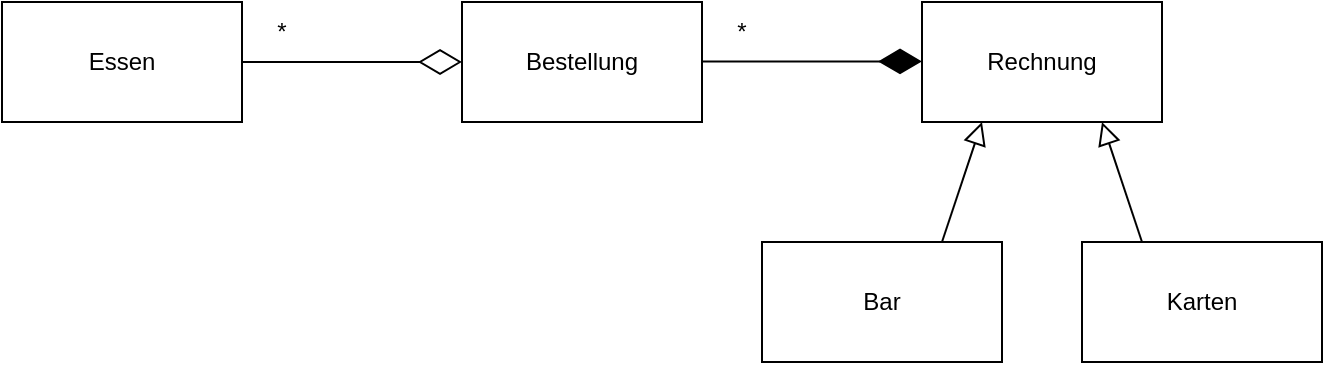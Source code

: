 <mxfile version="21.3.6" type="github">
  <diagram name="Page-1" id="Vxe8pdI84jULSFqn59Dx">
    <mxGraphModel dx="819" dy="434" grid="1" gridSize="10" guides="1" tooltips="1" connect="1" arrows="1" fold="1" page="1" pageScale="1" pageWidth="1169" pageHeight="1654" math="0" shadow="0">
      <root>
        <mxCell id="0" />
        <mxCell id="1" parent="0" />
        <mxCell id="_Nss0T9hq2oYAGGGBNdI-1" value="Bestellung" style="rounded=0;whiteSpace=wrap;html=1;" vertex="1" parent="1">
          <mxGeometry x="390" y="270" width="120" height="60" as="geometry" />
        </mxCell>
        <mxCell id="_Nss0T9hq2oYAGGGBNdI-2" value="Essen" style="rounded=0;whiteSpace=wrap;html=1;" vertex="1" parent="1">
          <mxGeometry x="160" y="270" width="120" height="60" as="geometry" />
        </mxCell>
        <mxCell id="_Nss0T9hq2oYAGGGBNdI-3" value="Rechnung" style="rounded=0;whiteSpace=wrap;html=1;" vertex="1" parent="1">
          <mxGeometry x="620" y="270" width="120" height="60" as="geometry" />
        </mxCell>
        <mxCell id="_Nss0T9hq2oYAGGGBNdI-4" value="" style="endArrow=diamondThin;html=1;rounded=0;entryX=0;entryY=0.5;entryDx=0;entryDy=0;endFill=0;endSize=19;exitX=1;exitY=0.5;exitDx=0;exitDy=0;" edge="1" parent="1" source="_Nss0T9hq2oYAGGGBNdI-2" target="_Nss0T9hq2oYAGGGBNdI-1">
          <mxGeometry width="50" height="50" relative="1" as="geometry">
            <mxPoint x="280" y="300" as="sourcePoint" />
            <mxPoint x="750" y="340" as="targetPoint" />
          </mxGeometry>
        </mxCell>
        <mxCell id="_Nss0T9hq2oYAGGGBNdI-6" value="" style="endArrow=diamondThin;html=1;rounded=0;entryX=0;entryY=0.5;entryDx=0;entryDy=0;endFill=1;endSize=19;exitX=1;exitY=0.5;exitDx=0;exitDy=0;" edge="1" parent="1">
          <mxGeometry width="50" height="50" relative="1" as="geometry">
            <mxPoint x="510" y="299.71" as="sourcePoint" />
            <mxPoint x="620" y="299.71" as="targetPoint" />
          </mxGeometry>
        </mxCell>
        <mxCell id="_Nss0T9hq2oYAGGGBNdI-8" value="Bar" style="rounded=0;whiteSpace=wrap;html=1;" vertex="1" parent="1">
          <mxGeometry x="540" y="390" width="120" height="60" as="geometry" />
        </mxCell>
        <mxCell id="_Nss0T9hq2oYAGGGBNdI-9" value="Karten" style="rounded=0;whiteSpace=wrap;html=1;" vertex="1" parent="1">
          <mxGeometry x="700" y="390" width="120" height="60" as="geometry" />
        </mxCell>
        <mxCell id="_Nss0T9hq2oYAGGGBNdI-10" value="" style="endArrow=block;html=1;rounded=0;entryX=0.25;entryY=1;entryDx=0;entryDy=0;exitX=0.75;exitY=0;exitDx=0;exitDy=0;endFill=0;endSize=9;" edge="1" parent="1" source="_Nss0T9hq2oYAGGGBNdI-8" target="_Nss0T9hq2oYAGGGBNdI-3">
          <mxGeometry width="50" height="50" relative="1" as="geometry">
            <mxPoint x="470" y="390" as="sourcePoint" />
            <mxPoint x="520" y="340" as="targetPoint" />
          </mxGeometry>
        </mxCell>
        <mxCell id="_Nss0T9hq2oYAGGGBNdI-11" value="" style="endArrow=block;html=1;rounded=0;entryX=0.75;entryY=1;entryDx=0;entryDy=0;exitX=0.25;exitY=0;exitDx=0;exitDy=0;endFill=0;endSize=9;" edge="1" parent="1" source="_Nss0T9hq2oYAGGGBNdI-9" target="_Nss0T9hq2oYAGGGBNdI-3">
          <mxGeometry width="50" height="50" relative="1" as="geometry">
            <mxPoint x="640" y="400" as="sourcePoint" />
            <mxPoint x="660" y="340" as="targetPoint" />
          </mxGeometry>
        </mxCell>
        <mxCell id="_Nss0T9hq2oYAGGGBNdI-12" value="*" style="text;html=1;strokeColor=none;fillColor=none;align=center;verticalAlign=middle;whiteSpace=wrap;rounded=0;" vertex="1" parent="1">
          <mxGeometry x="270" y="270" width="60" height="30" as="geometry" />
        </mxCell>
        <mxCell id="_Nss0T9hq2oYAGGGBNdI-13" value="*" style="text;html=1;strokeColor=none;fillColor=none;align=center;verticalAlign=middle;whiteSpace=wrap;rounded=0;" vertex="1" parent="1">
          <mxGeometry x="500" y="270" width="60" height="30" as="geometry" />
        </mxCell>
      </root>
    </mxGraphModel>
  </diagram>
</mxfile>
